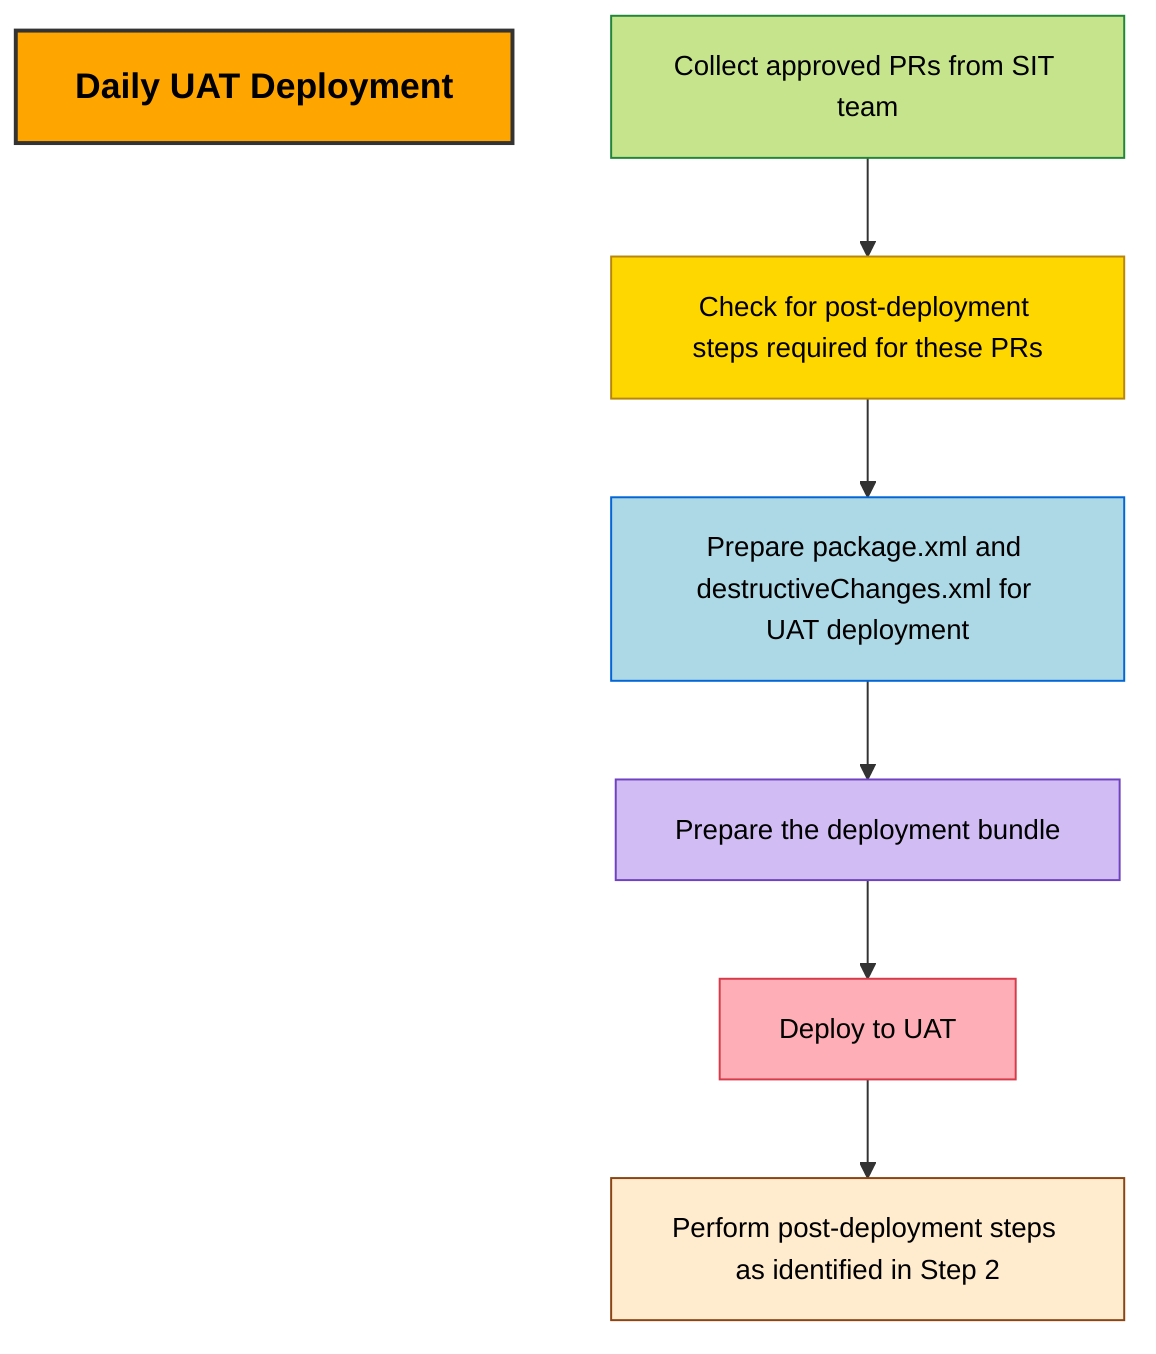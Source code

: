 flowchart TD
    title[Daily UAT Deployment]:::title

    step1[Collect approved PRs from SIT team]:::step1 --> step2[Check for post-deployment steps required for these PRs]:::step2
    step2 --> step3[Prepare package.xml and destructiveChanges.xml for UAT deployment]:::step3
    step3 --> step4[Prepare the deployment bundle]:::step4
    step4 --> step5[Deploy to UAT]:::step5
    step5 --> step6[Perform post-deployment steps as identified in Step 2]:::step6

    classDef title fill:#ffa500,stroke:#333,stroke-width:2px,font-size:18px,font-weight:bold,color:#000;
    classDef step1 fill:#c6e48b,stroke:#22863a,stroke-width:1px,font-size:14px,color:#000;
    classDef step2 fill:#ffd700,stroke:#b8860b,stroke-width:1px,font-size:14px,color:#000;
    classDef step3 fill:#add8e6,stroke:#0366d6,stroke-width:1px,font-size:14px,color:#000;
    classDef step4 fill:#d1bcf3,stroke:#6f42c1,stroke-width:1px,font-size:14px,color:#000;
    classDef step5 fill:#fdaeb7,stroke:#d73a49,stroke-width:1px,font-size:14px,color:#000;
    classDef step6 fill:#ffebcd,stroke:#8b4513,stroke-width:1px,font-size:14px,color:#000;

    class title title;
    class step1 step1;
    class step2 step2;
    class step3 step3;
    class step4 step4;
    class step5 step5;
    class step6 step6;